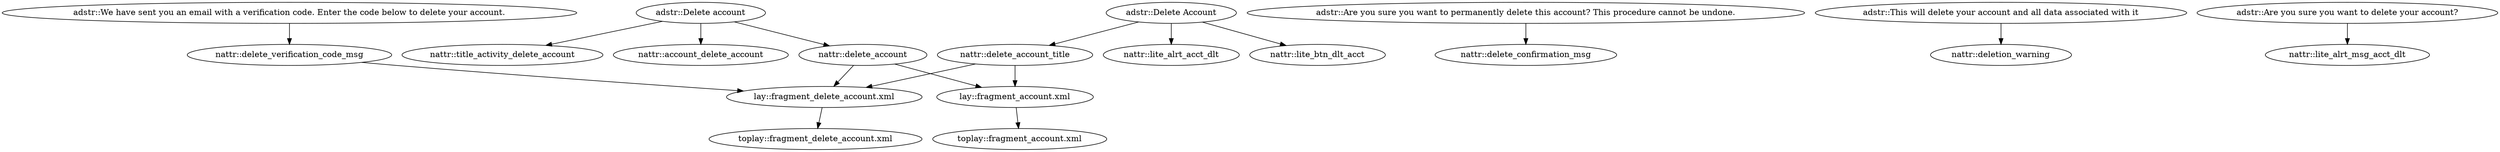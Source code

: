 digraph G {
"adstr::Delete account" -> "nattr::account_delete_account"
"adstr::Delete account" -> "nattr::delete_account"
"adstr::Delete account" -> "nattr::title_activity_delete_account"
"adstr::Delete Account" -> "nattr::delete_account_title"
"adstr::Delete Account" -> "nattr::lite_alrt_acct_dlt"
"adstr::Delete Account" -> "nattr::lite_btn_dlt_acct"
"adstr::Are you sure you want to permanently delete this account? This procedure cannot be undone." -> "nattr::delete_confirmation_msg"
"adstr::We have sent you an email with a verification code. Enter the code below to delete your account." -> "nattr::delete_verification_code_msg"
"adstr::This will delete your account and all data associated with it" -> "nattr::deletion_warning"
"adstr::Are you sure you want to delete your account?" -> "nattr::lite_alrt_msg_acct_dlt"
"nattr::delete_account" -> "lay::fragment_delete_account.xml"
"nattr::delete_account" -> "lay::fragment_account.xml"
"nattr::delete_account_title" -> "lay::fragment_delete_account.xml"
"nattr::delete_account_title" -> "lay::fragment_account.xml"
"nattr::delete_verification_code_msg" -> "lay::fragment_delete_account.xml"
"lay::fragment_delete_account.xml" -> "toplay::fragment_delete_account.xml"
"lay::fragment_account.xml" -> "toplay::fragment_account.xml"
}
